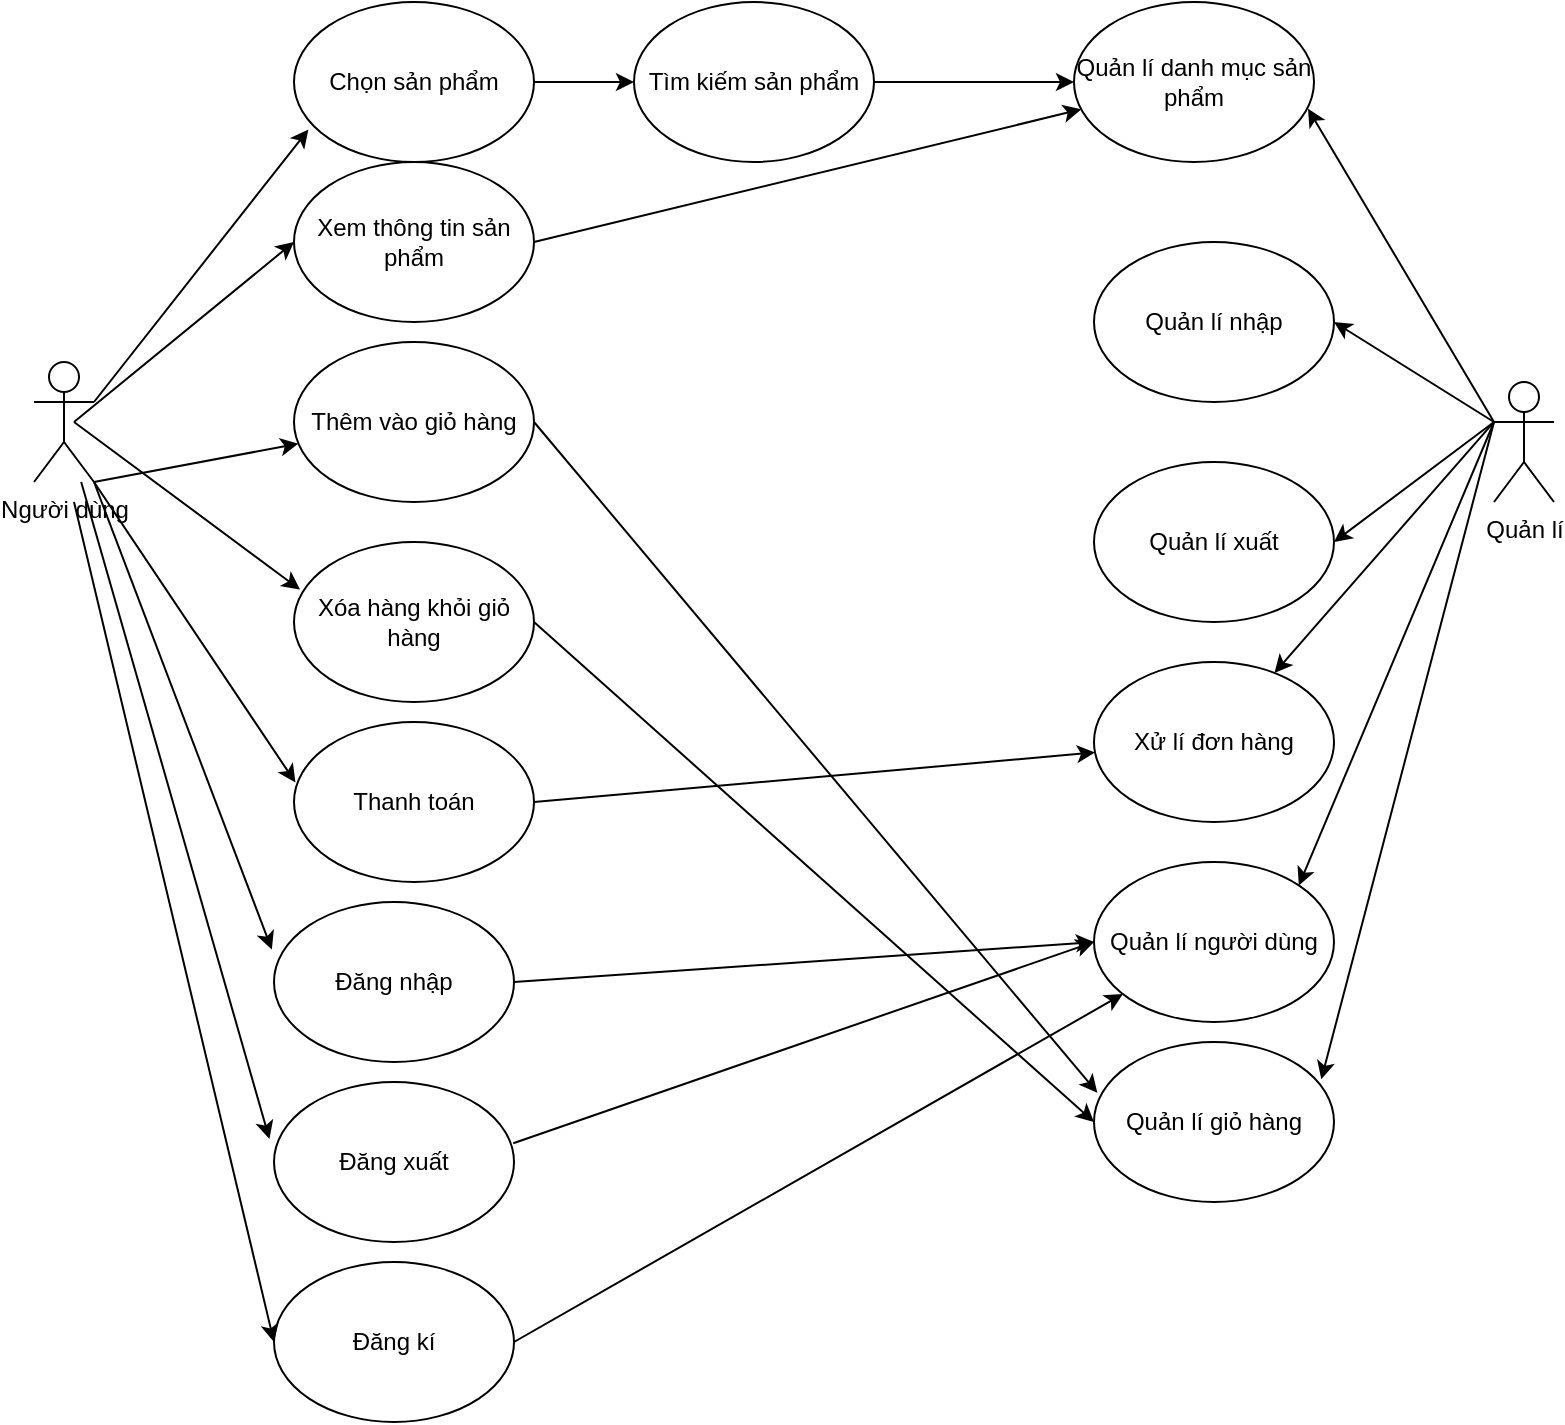 <mxfile version="14.3.0" type="device"><diagram id="k-vfbitDGIbhnbo3yFyP" name="Trang-1"><mxGraphModel dx="1149" dy="712" grid="1" gridSize="10" guides="1" tooltips="1" connect="1" arrows="1" fold="1" page="1" pageScale="1" pageWidth="2339" pageHeight="3300" math="0" shadow="0"><root><mxCell id="0"/><mxCell id="1" parent="0"/><mxCell id="YIetsOUQDuqALHciQEZP-1" value="Người dùng" style="shape=umlActor;verticalLabelPosition=bottom;verticalAlign=top;html=1;outlineConnect=0;" parent="1" vertex="1"><mxGeometry x="110" y="180" width="30" height="60" as="geometry"/></mxCell><mxCell id="3lDfvYWQDhXw9s6wB1Jn-34" style="edgeStyle=orthogonalEdgeStyle;rounded=0;orthogonalLoop=1;jettySize=auto;html=1;" edge="1" parent="1" source="3lDfvYWQDhXw9s6wB1Jn-1" target="3lDfvYWQDhXw9s6wB1Jn-33"><mxGeometry relative="1" as="geometry"/></mxCell><mxCell id="3lDfvYWQDhXw9s6wB1Jn-1" value="Chọn sản phẩm" style="ellipse;whiteSpace=wrap;html=1;" vertex="1" parent="1"><mxGeometry x="240" width="120" height="80" as="geometry"/></mxCell><mxCell id="3lDfvYWQDhXw9s6wB1Jn-2" value="Xem thông tin sản phẩm" style="ellipse;whiteSpace=wrap;html=1;" vertex="1" parent="1"><mxGeometry x="240" y="80" width="120" height="80" as="geometry"/></mxCell><mxCell id="3lDfvYWQDhXw9s6wB1Jn-3" value="Thêm vào giỏ hàng" style="ellipse;whiteSpace=wrap;html=1;" vertex="1" parent="1"><mxGeometry x="240" y="170" width="120" height="80" as="geometry"/></mxCell><mxCell id="3lDfvYWQDhXw9s6wB1Jn-4" value="Xóa hàng khỏi giỏ hàng" style="ellipse;whiteSpace=wrap;html=1;" vertex="1" parent="1"><mxGeometry x="240" y="270" width="120" height="80" as="geometry"/></mxCell><mxCell id="3lDfvYWQDhXw9s6wB1Jn-5" value="Thanh toán" style="ellipse;whiteSpace=wrap;html=1;" vertex="1" parent="1"><mxGeometry x="240" y="360" width="120" height="80" as="geometry"/></mxCell><mxCell id="3lDfvYWQDhXw9s6wB1Jn-7" value="Đăng nhập" style="ellipse;whiteSpace=wrap;html=1;" vertex="1" parent="1"><mxGeometry x="230" y="450" width="120" height="80" as="geometry"/></mxCell><mxCell id="3lDfvYWQDhXw9s6wB1Jn-8" value="Đăng xuất" style="ellipse;whiteSpace=wrap;html=1;" vertex="1" parent="1"><mxGeometry x="230" y="540" width="120" height="80" as="geometry"/></mxCell><mxCell id="3lDfvYWQDhXw9s6wB1Jn-9" value="" style="endArrow=classic;html=1;entryX=0.06;entryY=0.797;entryDx=0;entryDy=0;entryPerimeter=0;" edge="1" parent="1" target="3lDfvYWQDhXw9s6wB1Jn-1"><mxGeometry width="50" height="50" relative="1" as="geometry"><mxPoint x="140" y="200" as="sourcePoint"/><mxPoint x="540" y="280" as="targetPoint"/></mxGeometry></mxCell><mxCell id="3lDfvYWQDhXw9s6wB1Jn-11" value="" style="endArrow=classic;html=1;entryX=0;entryY=0.5;entryDx=0;entryDy=0;" edge="1" parent="1" target="3lDfvYWQDhXw9s6wB1Jn-2"><mxGeometry width="50" height="50" relative="1" as="geometry"><mxPoint x="130" y="210" as="sourcePoint"/><mxPoint x="267.2" y="83.76" as="targetPoint"/></mxGeometry></mxCell><mxCell id="3lDfvYWQDhXw9s6wB1Jn-12" value="" style="endArrow=classic;html=1;exitX=1;exitY=1;exitDx=0;exitDy=0;exitPerimeter=0;" edge="1" parent="1" source="YIetsOUQDuqALHciQEZP-1" target="3lDfvYWQDhXw9s6wB1Jn-3"><mxGeometry width="50" height="50" relative="1" as="geometry"><mxPoint x="160" y="196.811" as="sourcePoint"/><mxPoint x="277.2" y="93.76" as="targetPoint"/></mxGeometry></mxCell><mxCell id="3lDfvYWQDhXw9s6wB1Jn-13" value="" style="endArrow=classic;html=1;entryX=0.025;entryY=0.297;entryDx=0;entryDy=0;entryPerimeter=0;" edge="1" parent="1" target="3lDfvYWQDhXw9s6wB1Jn-4"><mxGeometry width="50" height="50" relative="1" as="geometry"><mxPoint x="130" y="210" as="sourcePoint"/><mxPoint x="287.2" y="103.76" as="targetPoint"/></mxGeometry></mxCell><mxCell id="3lDfvYWQDhXw9s6wB1Jn-14" value="" style="endArrow=classic;html=1;entryX=0.006;entryY=0.378;entryDx=0;entryDy=0;entryPerimeter=0;exitX=1;exitY=1;exitDx=0;exitDy=0;exitPerimeter=0;" edge="1" parent="1" source="YIetsOUQDuqALHciQEZP-1" target="3lDfvYWQDhXw9s6wB1Jn-5"><mxGeometry width="50" height="50" relative="1" as="geometry"><mxPoint x="180" y="216.811" as="sourcePoint"/><mxPoint x="297.2" y="113.76" as="targetPoint"/></mxGeometry></mxCell><mxCell id="3lDfvYWQDhXw9s6wB1Jn-15" value="" style="endArrow=classic;html=1;entryX=-0.009;entryY=0.297;entryDx=0;entryDy=0;entryPerimeter=0;exitX=1;exitY=1;exitDx=0;exitDy=0;exitPerimeter=0;" edge="1" parent="1" source="YIetsOUQDuqALHciQEZP-1" target="3lDfvYWQDhXw9s6wB1Jn-7"><mxGeometry width="50" height="50" relative="1" as="geometry"><mxPoint x="190" y="226.811" as="sourcePoint"/><mxPoint x="307.2" y="123.76" as="targetPoint"/></mxGeometry></mxCell><mxCell id="3lDfvYWQDhXw9s6wB1Jn-16" value="" style="endArrow=classic;html=1;entryX=-0.019;entryY=0.356;entryDx=0;entryDy=0;entryPerimeter=0;" edge="1" parent="1" source="YIetsOUQDuqALHciQEZP-1" target="3lDfvYWQDhXw9s6wB1Jn-8"><mxGeometry width="50" height="50" relative="1" as="geometry"><mxPoint x="200" y="236.811" as="sourcePoint"/><mxPoint x="317.2" y="133.76" as="targetPoint"/></mxGeometry></mxCell><mxCell id="3lDfvYWQDhXw9s6wB1Jn-22" value="Quản lí" style="shape=umlActor;verticalLabelPosition=bottom;verticalAlign=top;html=1;" vertex="1" parent="1"><mxGeometry x="840" y="190" width="30" height="60" as="geometry"/></mxCell><mxCell id="3lDfvYWQDhXw9s6wB1Jn-23" value="Đăng kí" style="ellipse;whiteSpace=wrap;html=1;" vertex="1" parent="1"><mxGeometry x="230" y="630" width="120" height="80" as="geometry"/></mxCell><mxCell id="3lDfvYWQDhXw9s6wB1Jn-24" value="" style="endArrow=classic;html=1;entryX=0;entryY=0.5;entryDx=0;entryDy=0;" edge="1" parent="1" target="3lDfvYWQDhXw9s6wB1Jn-23"><mxGeometry width="50" height="50" relative="1" as="geometry"><mxPoint x="130" y="250" as="sourcePoint"/><mxPoint x="227.72" y="578.48" as="targetPoint"/></mxGeometry></mxCell><mxCell id="3lDfvYWQDhXw9s6wB1Jn-25" value="Xử lí đơn hàng" style="ellipse;whiteSpace=wrap;html=1;" vertex="1" parent="1"><mxGeometry x="640" y="330" width="120" height="80" as="geometry"/></mxCell><mxCell id="3lDfvYWQDhXw9s6wB1Jn-29" value="Quản lí người dùng" style="ellipse;whiteSpace=wrap;html=1;" vertex="1" parent="1"><mxGeometry x="640" y="430" width="120" height="80" as="geometry"/></mxCell><mxCell id="3lDfvYWQDhXw9s6wB1Jn-30" value="Quản lí danh mục sản phẩm" style="ellipse;whiteSpace=wrap;html=1;" vertex="1" parent="1"><mxGeometry x="630" width="120" height="80" as="geometry"/></mxCell><mxCell id="3lDfvYWQDhXw9s6wB1Jn-31" value="Quản lí xuất" style="ellipse;whiteSpace=wrap;html=1;" vertex="1" parent="1"><mxGeometry x="640" y="230" width="120" height="80" as="geometry"/></mxCell><mxCell id="3lDfvYWQDhXw9s6wB1Jn-32" value="Quản lí nhập" style="ellipse;whiteSpace=wrap;html=1;" vertex="1" parent="1"><mxGeometry x="640" y="120" width="120" height="80" as="geometry"/></mxCell><mxCell id="3lDfvYWQDhXw9s6wB1Jn-33" value="Tìm kiếm sản phẩm" style="ellipse;whiteSpace=wrap;html=1;" vertex="1" parent="1"><mxGeometry x="410" width="120" height="80" as="geometry"/></mxCell><mxCell id="3lDfvYWQDhXw9s6wB1Jn-36" value="" style="endArrow=classic;html=1;exitX=1;exitY=0.5;exitDx=0;exitDy=0;" edge="1" parent="1" source="3lDfvYWQDhXw9s6wB1Jn-33" target="3lDfvYWQDhXw9s6wB1Jn-30"><mxGeometry width="50" height="50" relative="1" as="geometry"><mxPoint x="320" y="380" as="sourcePoint"/><mxPoint x="370" y="330" as="targetPoint"/></mxGeometry></mxCell><mxCell id="3lDfvYWQDhXw9s6wB1Jn-38" value="" style="endArrow=classic;html=1;entryX=0.975;entryY=0.667;entryDx=0;entryDy=0;entryPerimeter=0;exitX=0;exitY=0.333;exitDx=0;exitDy=0;exitPerimeter=0;" edge="1" parent="1" source="3lDfvYWQDhXw9s6wB1Jn-22" target="3lDfvYWQDhXw9s6wB1Jn-30"><mxGeometry width="50" height="50" relative="1" as="geometry"><mxPoint x="320" y="380" as="sourcePoint"/><mxPoint x="370" y="330" as="targetPoint"/></mxGeometry></mxCell><mxCell id="3lDfvYWQDhXw9s6wB1Jn-39" value="" style="endArrow=classic;html=1;entryX=1;entryY=0.5;entryDx=0;entryDy=0;" edge="1" parent="1" target="3lDfvYWQDhXw9s6wB1Jn-32"><mxGeometry width="50" height="50" relative="1" as="geometry"><mxPoint x="840" y="210" as="sourcePoint"/><mxPoint x="370" y="330" as="targetPoint"/></mxGeometry></mxCell><mxCell id="3lDfvYWQDhXw9s6wB1Jn-40" value="" style="endArrow=classic;html=1;entryX=1;entryY=0.5;entryDx=0;entryDy=0;" edge="1" parent="1" target="3lDfvYWQDhXw9s6wB1Jn-31"><mxGeometry width="50" height="50" relative="1" as="geometry"><mxPoint x="840" y="210" as="sourcePoint"/><mxPoint x="370" y="330" as="targetPoint"/></mxGeometry></mxCell><mxCell id="3lDfvYWQDhXw9s6wB1Jn-41" value="" style="endArrow=classic;html=1;exitX=0;exitY=0.333;exitDx=0;exitDy=0;exitPerimeter=0;" edge="1" parent="1" source="3lDfvYWQDhXw9s6wB1Jn-22" target="3lDfvYWQDhXw9s6wB1Jn-25"><mxGeometry width="50" height="50" relative="1" as="geometry"><mxPoint x="320" y="380" as="sourcePoint"/><mxPoint x="370" y="330" as="targetPoint"/></mxGeometry></mxCell><mxCell id="3lDfvYWQDhXw9s6wB1Jn-42" value="" style="endArrow=classic;html=1;entryX=1;entryY=0;entryDx=0;entryDy=0;" edge="1" parent="1" target="3lDfvYWQDhXw9s6wB1Jn-29"><mxGeometry width="50" height="50" relative="1" as="geometry"><mxPoint x="840" y="210" as="sourcePoint"/><mxPoint x="370" y="330" as="targetPoint"/></mxGeometry></mxCell><mxCell id="3lDfvYWQDhXw9s6wB1Jn-43" value="Quản lí giỏ hàng" style="ellipse;whiteSpace=wrap;html=1;" vertex="1" parent="1"><mxGeometry x="640" y="520" width="120" height="80" as="geometry"/></mxCell><mxCell id="3lDfvYWQDhXw9s6wB1Jn-44" value="" style="endArrow=classic;html=1;entryX=0.947;entryY=0.233;entryDx=0;entryDy=0;entryPerimeter=0;" edge="1" parent="1" target="3lDfvYWQDhXw9s6wB1Jn-43"><mxGeometry width="50" height="50" relative="1" as="geometry"><mxPoint x="840" y="210" as="sourcePoint"/><mxPoint x="370" y="330" as="targetPoint"/></mxGeometry></mxCell><mxCell id="3lDfvYWQDhXw9s6wB1Jn-45" value="" style="endArrow=classic;html=1;exitX=0.997;exitY=0.383;exitDx=0;exitDy=0;exitPerimeter=0;entryX=0;entryY=0.5;entryDx=0;entryDy=0;" edge="1" parent="1" source="3lDfvYWQDhXw9s6wB1Jn-8" target="3lDfvYWQDhXw9s6wB1Jn-29"><mxGeometry width="50" height="50" relative="1" as="geometry"><mxPoint x="320" y="380" as="sourcePoint"/><mxPoint x="370" y="330" as="targetPoint"/></mxGeometry></mxCell><mxCell id="3lDfvYWQDhXw9s6wB1Jn-46" value="" style="endArrow=classic;html=1;exitX=1;exitY=0.5;exitDx=0;exitDy=0;" edge="1" parent="1" source="3lDfvYWQDhXw9s6wB1Jn-23" target="3lDfvYWQDhXw9s6wB1Jn-29"><mxGeometry width="50" height="50" relative="1" as="geometry"><mxPoint x="320" y="380" as="sourcePoint"/><mxPoint x="370" y="330" as="targetPoint"/></mxGeometry></mxCell><mxCell id="3lDfvYWQDhXw9s6wB1Jn-47" value="" style="endArrow=classic;html=1;exitX=1;exitY=0.5;exitDx=0;exitDy=0;entryX=0.014;entryY=0.317;entryDx=0;entryDy=0;entryPerimeter=0;" edge="1" parent="1" source="3lDfvYWQDhXw9s6wB1Jn-3" target="3lDfvYWQDhXw9s6wB1Jn-43"><mxGeometry width="50" height="50" relative="1" as="geometry"><mxPoint x="359.64" y="580.64" as="sourcePoint"/><mxPoint x="650" y="480" as="targetPoint"/></mxGeometry></mxCell><mxCell id="3lDfvYWQDhXw9s6wB1Jn-48" value="" style="endArrow=classic;html=1;exitX=1;exitY=0.5;exitDx=0;exitDy=0;entryX=0;entryY=0.5;entryDx=0;entryDy=0;" edge="1" parent="1" source="3lDfvYWQDhXw9s6wB1Jn-4" target="3lDfvYWQDhXw9s6wB1Jn-43"><mxGeometry width="50" height="50" relative="1" as="geometry"><mxPoint x="369.64" y="590.64" as="sourcePoint"/><mxPoint x="660" y="490" as="targetPoint"/></mxGeometry></mxCell><mxCell id="3lDfvYWQDhXw9s6wB1Jn-49" value="" style="endArrow=classic;html=1;exitX=1;exitY=0.5;exitDx=0;exitDy=0;" edge="1" parent="1" source="3lDfvYWQDhXw9s6wB1Jn-5" target="3lDfvYWQDhXw9s6wB1Jn-25"><mxGeometry width="50" height="50" relative="1" as="geometry"><mxPoint x="379.64" y="600.64" as="sourcePoint"/><mxPoint x="670" y="500" as="targetPoint"/></mxGeometry></mxCell><mxCell id="3lDfvYWQDhXw9s6wB1Jn-50" value="" style="endArrow=classic;html=1;exitX=1;exitY=0.5;exitDx=0;exitDy=0;entryX=0;entryY=0.5;entryDx=0;entryDy=0;" edge="1" parent="1" source="3lDfvYWQDhXw9s6wB1Jn-7" target="3lDfvYWQDhXw9s6wB1Jn-29"><mxGeometry width="50" height="50" relative="1" as="geometry"><mxPoint x="389.64" y="610.64" as="sourcePoint"/><mxPoint x="680" y="510" as="targetPoint"/></mxGeometry></mxCell><mxCell id="3lDfvYWQDhXw9s6wB1Jn-51" value="" style="endArrow=classic;html=1;exitX=1;exitY=0.5;exitDx=0;exitDy=0;" edge="1" parent="1" source="3lDfvYWQDhXw9s6wB1Jn-2" target="3lDfvYWQDhXw9s6wB1Jn-30"><mxGeometry width="50" height="50" relative="1" as="geometry"><mxPoint x="320" y="380" as="sourcePoint"/><mxPoint x="370" y="330" as="targetPoint"/></mxGeometry></mxCell></root></mxGraphModel></diagram></mxfile>